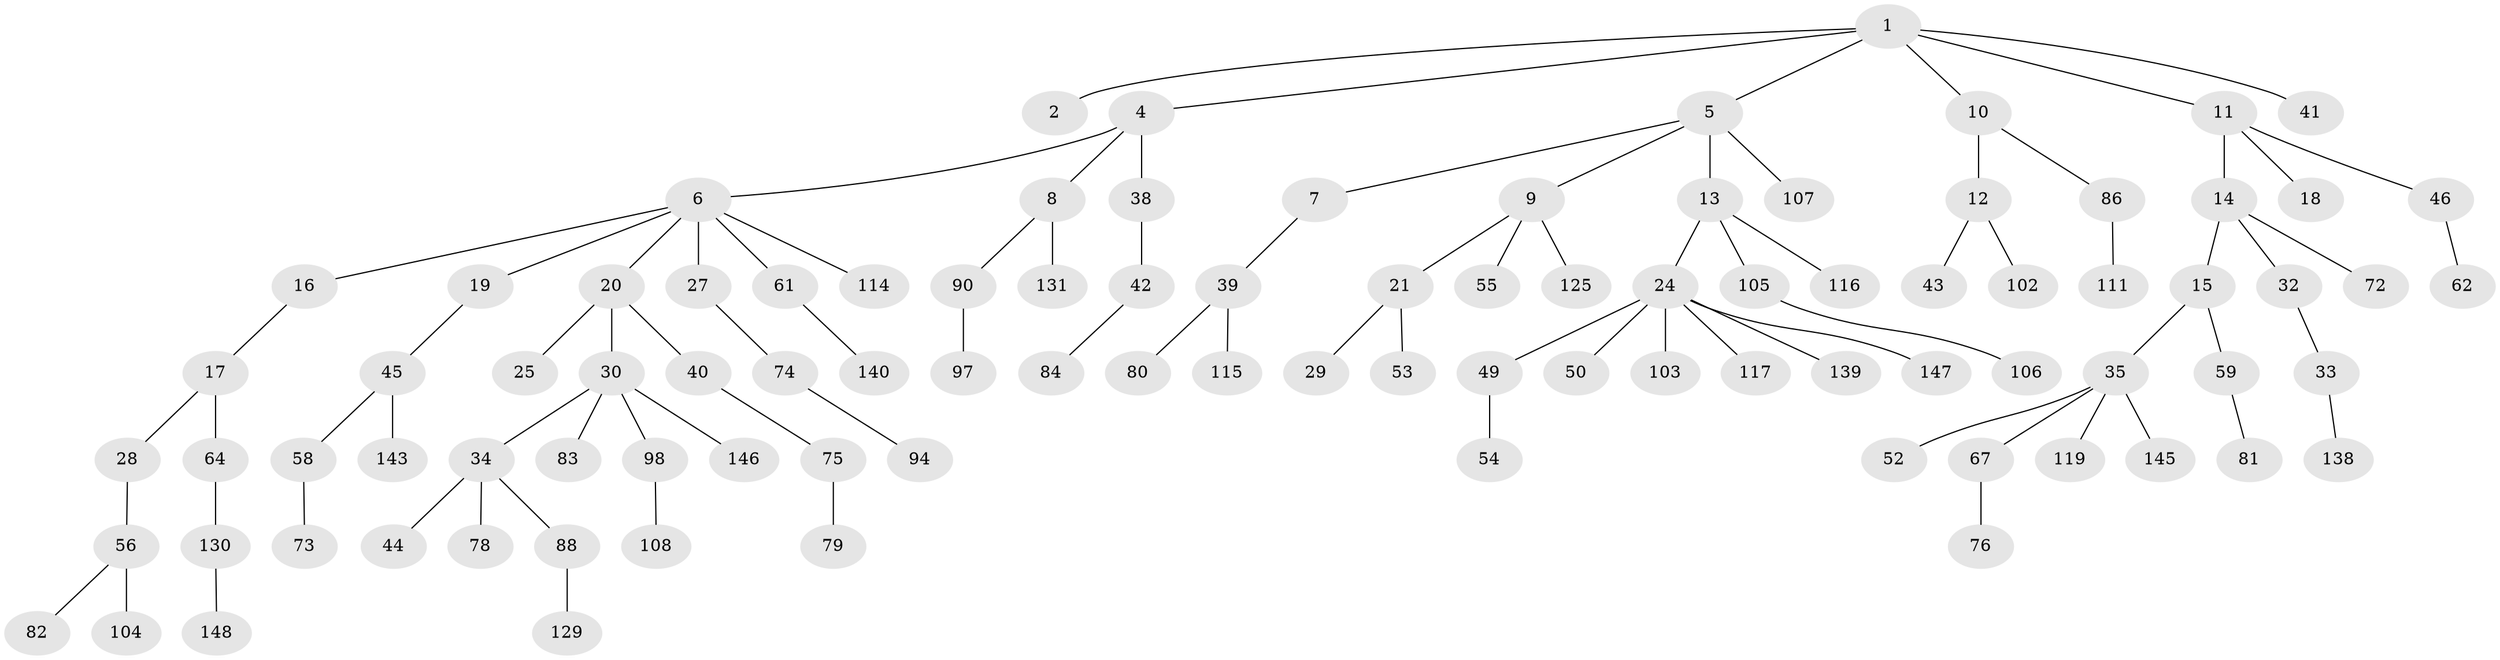 // Generated by graph-tools (version 1.1) at 2025/52/02/27/25 19:52:13]
// undirected, 95 vertices, 94 edges
graph export_dot {
graph [start="1"]
  node [color=gray90,style=filled];
  1 [super="+3"];
  2 [super="+22"];
  4 [super="+110"];
  5 [super="+101"];
  6 [super="+36"];
  7;
  8 [super="+127"];
  9 [super="+89"];
  10 [super="+66"];
  11 [super="+136"];
  12 [super="+65"];
  13 [super="+47"];
  14 [super="+26"];
  15 [super="+93"];
  16 [super="+31"];
  17 [super="+23"];
  18 [super="+113"];
  19;
  20 [super="+37"];
  21 [super="+141"];
  24 [super="+48"];
  25 [super="+144"];
  27 [super="+121"];
  28;
  29;
  30 [super="+63"];
  32;
  33 [super="+51"];
  34 [super="+60"];
  35 [super="+71"];
  38 [super="+69"];
  39 [super="+68"];
  40;
  41;
  42 [super="+77"];
  43 [super="+128"];
  44 [super="+70"];
  45 [super="+133"];
  46 [super="+137"];
  49 [super="+120"];
  50;
  52;
  53 [super="+57"];
  54;
  55 [super="+99"];
  56;
  58 [super="+95"];
  59;
  61 [super="+142"];
  62 [super="+112"];
  64;
  67;
  72 [super="+124"];
  73;
  74 [super="+126"];
  75;
  76;
  78;
  79 [super="+134"];
  80 [super="+87"];
  81 [super="+85"];
  82 [super="+109"];
  83 [super="+100"];
  84 [super="+96"];
  86 [super="+92"];
  88 [super="+122"];
  90 [super="+91"];
  94;
  97;
  98;
  102;
  103 [super="+135"];
  104;
  105;
  106;
  107;
  108 [super="+123"];
  111 [super="+132"];
  114;
  115 [super="+118"];
  116;
  117;
  119;
  125;
  129;
  130;
  131;
  138;
  139;
  140;
  143;
  145;
  146;
  147;
  148;
  1 -- 2;
  1 -- 5;
  1 -- 11;
  1 -- 10;
  1 -- 4;
  1 -- 41;
  4 -- 6;
  4 -- 8;
  4 -- 38;
  5 -- 7;
  5 -- 9;
  5 -- 13;
  5 -- 107;
  6 -- 16;
  6 -- 19;
  6 -- 20;
  6 -- 27;
  6 -- 114;
  6 -- 61;
  7 -- 39;
  8 -- 90;
  8 -- 131;
  9 -- 21;
  9 -- 55;
  9 -- 125;
  10 -- 12;
  10 -- 86;
  11 -- 14;
  11 -- 18;
  11 -- 46;
  12 -- 43;
  12 -- 102;
  13 -- 24;
  13 -- 105;
  13 -- 116;
  14 -- 15;
  14 -- 32;
  14 -- 72;
  15 -- 35;
  15 -- 59;
  16 -- 17;
  17 -- 64;
  17 -- 28;
  19 -- 45;
  20 -- 25;
  20 -- 30;
  20 -- 40;
  21 -- 29;
  21 -- 53;
  24 -- 49;
  24 -- 50;
  24 -- 103;
  24 -- 117;
  24 -- 139;
  24 -- 147;
  27 -- 74;
  28 -- 56;
  30 -- 34;
  30 -- 83;
  30 -- 98;
  30 -- 146;
  32 -- 33;
  33 -- 138;
  34 -- 44;
  34 -- 88;
  34 -- 78;
  35 -- 52;
  35 -- 67;
  35 -- 119;
  35 -- 145;
  38 -- 42;
  39 -- 80;
  39 -- 115;
  40 -- 75;
  42 -- 84;
  45 -- 58;
  45 -- 143;
  46 -- 62;
  49 -- 54;
  56 -- 82;
  56 -- 104;
  58 -- 73;
  59 -- 81;
  61 -- 140;
  64 -- 130;
  67 -- 76;
  74 -- 94;
  75 -- 79;
  86 -- 111;
  88 -- 129;
  90 -- 97;
  98 -- 108;
  105 -- 106;
  130 -- 148;
}
